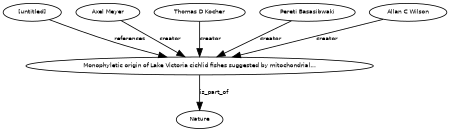digraph G {
size="3,3";
node [fontsize=7, fontname="Helvetica"];
edge [fontsize=7, fontname="Helvetica"];
node0 [label="Monophyletic origin of Lake Victoria cichlid fishes suggested by mitochondrial...", width=0.27433100247,height=0.27433100247];
node1 [label="[untitled]", width=0.27433100247,height=0.27433100247];
node2 [label="Axel Meyer", width=0.27433100247,height=0.27433100247];
node3 [label="Thomas D Kocher", width=0.27433100247,height=0.27433100247];
node4 [label="Pereti Basasibwaki", width=0.27433100247,height=0.27433100247];
node5 [label="Allan C Wilson", width=0.27433100247,height=0.27433100247];
node6 [label="Nature", width=0.27433100247,height=0.27433100247];
node1 -> node0 [label="references"];
node2 -> node0 [label="creator"];
node3 -> node0 [label="creator"];
node4 -> node0 [label="creator"];
node5 -> node0 [label="creator"];
node0 -> node6 [label="is_part_of"];
}

